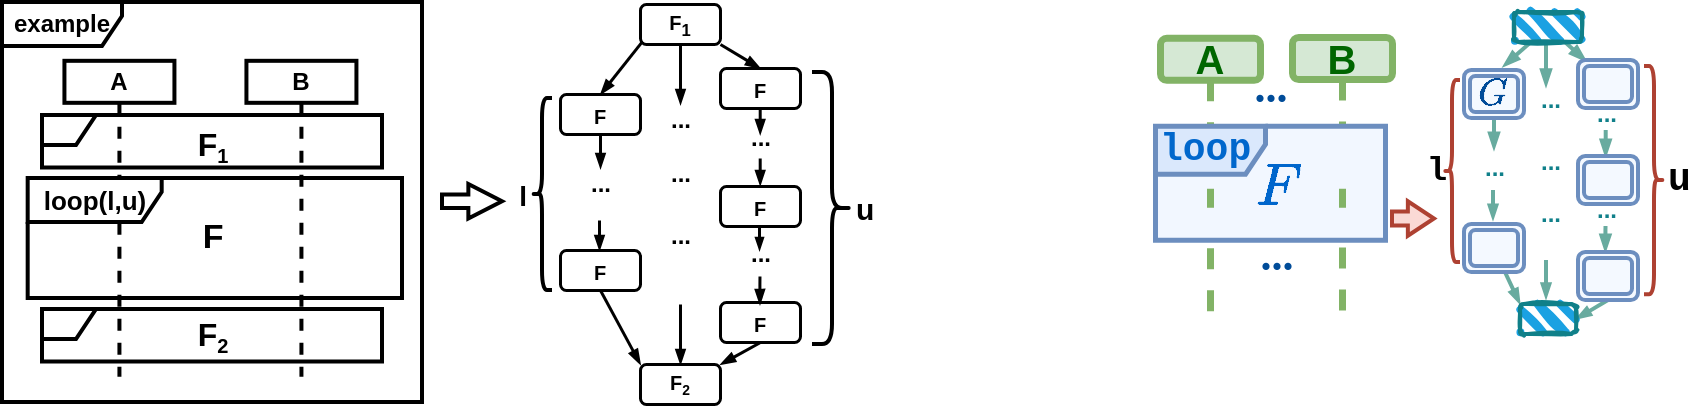<mxfile version="28.0.7">
  <diagram name="第 1 页" id="LlDZJBcikCnKS_ieD5xa">
    <mxGraphModel dx="681" dy="463" grid="0" gridSize="10" guides="1" tooltips="1" connect="1" arrows="1" fold="1" page="1" pageScale="1" pageWidth="1169" pageHeight="1654" math="1" shadow="0">
      <root>
        <mxCell id="0" />
        <mxCell id="1" parent="0" />
        <mxCell id="34X_elYX6h45MBW99sLK-50" style="rounded=0;orthogonalLoop=1;jettySize=auto;html=1;exitX=0.029;exitY=0.917;exitDx=0;exitDy=0;fontStyle=1;strokeWidth=1.5;endSize=4;entryX=0.5;entryY=0;entryDx=0;entryDy=0;endArrow=blockThin;endFill=1;exitPerimeter=0;" parent="1" source="34X_elYX6h45MBW99sLK-278" target="34X_elYX6h45MBW99sLK-55" edge="1">
          <mxGeometry relative="1" as="geometry">
            <mxPoint x="366.075" y="76.094" as="sourcePoint" />
          </mxGeometry>
        </mxCell>
        <mxCell id="34X_elYX6h45MBW99sLK-51" style="rounded=0;orthogonalLoop=1;jettySize=auto;html=1;exitX=0.5;exitY=1;exitDx=0;exitDy=0;fontStyle=1;strokeWidth=1.5;endSize=4;endArrow=blockThin;endFill=1;" parent="1" source="34X_elYX6h45MBW99sLK-278" edge="1">
          <mxGeometry relative="1" as="geometry">
            <mxPoint x="371.406" y="90.294" as="sourcePoint" />
            <mxPoint x="379" y="111" as="targetPoint" />
          </mxGeometry>
        </mxCell>
        <mxCell id="34X_elYX6h45MBW99sLK-116" style="rounded=0;orthogonalLoop=1;jettySize=auto;html=1;entryX=0.5;entryY=0;entryDx=0;entryDy=0;fontStyle=1;strokeWidth=1.5;endSize=4;endArrow=blockThin;endFill=1;exitX=1;exitY=1;exitDx=0;exitDy=0;" parent="1" source="34X_elYX6h45MBW99sLK-278" target="34X_elYX6h45MBW99sLK-187" edge="1">
          <mxGeometry relative="1" as="geometry">
            <mxPoint x="400.199" y="78.391" as="sourcePoint" />
            <mxPoint x="444" y="101" as="targetPoint" />
          </mxGeometry>
        </mxCell>
        <mxCell id="34X_elYX6h45MBW99sLK-55" value="&lt;span style=&quot;font-size: 10px;&quot;&gt;F&lt;/span&gt;&lt;span style=&quot;font-size: 8.333px;&quot;&gt;&lt;/span&gt;" style="rounded=1;whiteSpace=wrap;html=1;verticalAlign=bottom;fontStyle=1;strokeWidth=1.5;" parent="1" vertex="1">
          <mxGeometry x="319" y="106" width="40" height="20" as="geometry" />
        </mxCell>
        <mxCell id="34X_elYX6h45MBW99sLK-88" style="edgeStyle=orthogonalEdgeStyle;rounded=0;orthogonalLoop=1;jettySize=auto;html=1;exitX=0.5;exitY=1;exitDx=0;exitDy=0;fontStyle=1;strokeWidth=1.5;endSize=4;endArrow=blockThin;endFill=1;" parent="1" edge="1">
          <mxGeometry relative="1" as="geometry">
            <mxPoint x="338.5" y="184" as="targetPoint" />
            <mxPoint x="338.5" y="169" as="sourcePoint" />
          </mxGeometry>
        </mxCell>
        <mxCell id="34X_elYX6h45MBW99sLK-90" value="" style="rounded=0;orthogonalLoop=1;jettySize=auto;html=1;exitX=0.5;exitY=1;exitDx=0;exitDy=0;fontStyle=1;strokeWidth=1.5;endSize=4;endArrow=blockThin;endFill=1;" parent="1" edge="1">
          <mxGeometry relative="1" as="geometry">
            <mxPoint x="339" y="143" as="targetPoint" />
            <mxPoint x="339" y="126" as="sourcePoint" />
          </mxGeometry>
        </mxCell>
        <mxCell id="34X_elYX6h45MBW99sLK-121" style="rounded=0;orthogonalLoop=1;jettySize=auto;html=1;entryX=0;entryY=0;entryDx=0;entryDy=0;exitX=0.5;exitY=1;exitDx=0;exitDy=0;fontStyle=1;strokeWidth=1.5;endSize=4;endArrow=blockThin;endFill=1;" parent="1" source="34X_elYX6h45MBW99sLK-182" target="34X_elYX6h45MBW99sLK-279" edge="1">
          <mxGeometry relative="1" as="geometry">
            <mxPoint x="328.043" y="220.5" as="sourcePoint" />
            <mxPoint x="364.517" y="255.234" as="targetPoint" />
          </mxGeometry>
        </mxCell>
        <mxCell id="34X_elYX6h45MBW99sLK-118" value="..." style="text;html=1;align=center;verticalAlign=middle;resizable=0;points=[];autosize=1;strokeColor=none;fillColor=none;fontStyle=1;strokeWidth=1.5;" parent="1" vertex="1">
          <mxGeometry x="365" y="106" width="28" height="26" as="geometry" />
        </mxCell>
        <mxCell id="34X_elYX6h45MBW99sLK-119" value="..." style="text;html=1;align=center;verticalAlign=middle;resizable=0;points=[];autosize=1;strokeColor=none;fillColor=none;fontStyle=1;strokeWidth=1.5;" parent="1" vertex="1">
          <mxGeometry x="365" y="133" width="28" height="26" as="geometry" />
        </mxCell>
        <mxCell id="34X_elYX6h45MBW99sLK-122" style="rounded=0;orthogonalLoop=1;jettySize=auto;html=1;entryX=1;entryY=0;entryDx=0;entryDy=0;exitX=0.5;exitY=1;exitDx=0;exitDy=0;fontStyle=1;strokeWidth=1.5;endSize=4;endArrow=blockThin;endFill=1;" parent="1" source="34X_elYX6h45MBW99sLK-196" target="34X_elYX6h45MBW99sLK-279" edge="1">
          <mxGeometry relative="1" as="geometry">
            <mxPoint x="435" y="244.174" as="sourcePoint" />
            <mxPoint x="402.196" y="254.619" as="targetPoint" />
          </mxGeometry>
        </mxCell>
        <mxCell id="34X_elYX6h45MBW99sLK-123" value="..." style="text;html=1;align=center;verticalAlign=middle;resizable=0;points=[];autosize=1;strokeColor=none;fillColor=none;fontStyle=1;strokeWidth=1.5;" parent="1" vertex="1">
          <mxGeometry x="325" y="138" width="28" height="26" as="geometry" />
        </mxCell>
        <mxCell id="34X_elYX6h45MBW99sLK-128" style="rounded=0;orthogonalLoop=1;jettySize=auto;html=1;entryX=0.5;entryY=0;entryDx=0;entryDy=0;fontStyle=1;strokeWidth=1.5;endSize=4;endArrow=blockThin;endFill=1;" parent="1" target="34X_elYX6h45MBW99sLK-279" edge="1">
          <mxGeometry relative="1" as="geometry">
            <mxPoint x="379" y="211" as="sourcePoint" />
            <mxPoint x="391.249" y="245.23" as="targetPoint" />
          </mxGeometry>
        </mxCell>
        <mxCell id="34X_elYX6h45MBW99sLK-182" value="&lt;span style=&quot;font-size: 10px;&quot;&gt;F&lt;/span&gt;&lt;span style=&quot;font-size: 8.333px;&quot;&gt;&lt;/span&gt;" style="rounded=1;whiteSpace=wrap;html=1;verticalAlign=bottom;fontStyle=1;strokeWidth=1.5;" parent="1" vertex="1">
          <mxGeometry x="319" y="184" width="40" height="20" as="geometry" />
        </mxCell>
        <mxCell id="34X_elYX6h45MBW99sLK-187" value="&lt;span style=&quot;font-size: 10px;&quot;&gt;F&lt;/span&gt;&lt;span style=&quot;font-size: 8.333px;&quot;&gt;&lt;/span&gt;" style="rounded=1;whiteSpace=wrap;html=1;verticalAlign=bottom;fontStyle=1;strokeWidth=1.5;" parent="1" vertex="1">
          <mxGeometry x="399" y="93" width="40" height="20" as="geometry" />
        </mxCell>
        <mxCell id="34X_elYX6h45MBW99sLK-190" style="rounded=0;orthogonalLoop=1;jettySize=auto;html=1;exitX=0.5;exitY=1;exitDx=0;exitDy=0;entryX=0.5;entryY=0;entryDx=0;entryDy=0;fontStyle=1;strokeWidth=1.5;endSize=4;endArrow=blockThin;endFill=1;" parent="1" edge="1">
          <mxGeometry relative="1" as="geometry">
            <mxPoint x="418.85" y="113" as="sourcePoint" />
            <mxPoint x="418.85" y="126" as="targetPoint" />
          </mxGeometry>
        </mxCell>
        <mxCell id="34X_elYX6h45MBW99sLK-192" style="edgeStyle=orthogonalEdgeStyle;rounded=0;orthogonalLoop=1;jettySize=auto;html=1;exitX=0.5;exitY=1;exitDx=0;exitDy=0;fontStyle=1;strokeWidth=1.5;endSize=3;endArrow=blockThin;endFill=1;" parent="1" edge="1">
          <mxGeometry relative="1" as="geometry">
            <mxPoint x="418.5" y="184" as="targetPoint" />
            <mxPoint x="418.5" y="172" as="sourcePoint" />
          </mxGeometry>
        </mxCell>
        <mxCell id="34X_elYX6h45MBW99sLK-195" value="&lt;span style=&quot;font-size: 10px;&quot;&gt;F&lt;/span&gt;&lt;span style=&quot;font-size: 8.333px;&quot;&gt;&lt;/span&gt;" style="rounded=1;whiteSpace=wrap;html=1;verticalAlign=bottom;fontStyle=1;strokeWidth=1.5;" parent="1" vertex="1">
          <mxGeometry x="399" y="152" width="40" height="20" as="geometry" />
        </mxCell>
        <mxCell id="34X_elYX6h45MBW99sLK-196" value="&lt;span style=&quot;font-size: 10px;&quot;&gt;F&lt;/span&gt;&lt;span style=&quot;font-size: 8.333px;&quot;&gt;&lt;/span&gt;" style="rounded=1;whiteSpace=wrap;html=1;verticalAlign=bottom;fontStyle=1;strokeWidth=1.5;" parent="1" vertex="1">
          <mxGeometry x="399" y="210" width="40" height="20" as="geometry" />
        </mxCell>
        <mxCell id="34X_elYX6h45MBW99sLK-197" style="edgeStyle=orthogonalEdgeStyle;rounded=0;orthogonalLoop=1;jettySize=auto;html=1;exitX=0.5;exitY=1;exitDx=0;exitDy=0;fontStyle=1;strokeWidth=1.5;endSize=4;endArrow=blockThin;endFill=1;" parent="1" edge="1">
          <mxGeometry relative="1" as="geometry">
            <mxPoint x="418.85" y="151.5" as="targetPoint" />
            <mxPoint x="418.85" y="138" as="sourcePoint" />
          </mxGeometry>
        </mxCell>
        <mxCell id="34X_elYX6h45MBW99sLK-198" value="..." style="text;html=1;align=center;verticalAlign=middle;resizable=0;points=[];autosize=1;strokeColor=none;fillColor=none;fontStyle=1;strokeWidth=1.5;" parent="1" vertex="1">
          <mxGeometry x="405" y="114.75" width="28" height="26" as="geometry" />
        </mxCell>
        <mxCell id="34X_elYX6h45MBW99sLK-201" style="edgeStyle=orthogonalEdgeStyle;rounded=0;orthogonalLoop=1;jettySize=auto;html=1;exitX=0.5;exitY=1;exitDx=0;exitDy=0;fontStyle=1;strokeWidth=1.5;endSize=4;endArrow=blockThin;endFill=1;" parent="1" edge="1">
          <mxGeometry relative="1" as="geometry">
            <mxPoint x="418.74" y="211" as="targetPoint" />
            <mxPoint x="418.74" y="197" as="sourcePoint" />
            <Array as="points">
              <mxPoint x="419" y="201" />
              <mxPoint x="419" y="201" />
            </Array>
          </mxGeometry>
        </mxCell>
        <mxCell id="34X_elYX6h45MBW99sLK-202" value="..." style="text;html=1;align=center;verticalAlign=middle;resizable=0;points=[];autosize=1;strokeColor=none;fillColor=none;fontStyle=1;strokeWidth=1.5;" parent="1" vertex="1">
          <mxGeometry x="405" y="173" width="28" height="26" as="geometry" />
        </mxCell>
        <mxCell id="34X_elYX6h45MBW99sLK-265" value="" style="html=1;shadow=0;dashed=0;align=center;verticalAlign=middle;shape=mxgraph.arrows2.arrow;dy=0.61;dx=16.82;notch=0;strokeWidth=2;" parent="1" vertex="1">
          <mxGeometry x="260" y="151" width="30" height="17.25" as="geometry" />
        </mxCell>
        <mxCell id="34X_elYX6h45MBW99sLK-266" value="" style="group" parent="1" vertex="1" connectable="0">
          <mxGeometry x="40" y="60" width="210" height="200" as="geometry" />
        </mxCell>
        <mxCell id="34X_elYX6h45MBW99sLK-267" value="A" style="shape=umlLifeline;perimeter=lifelinePerimeter;whiteSpace=wrap;html=1;container=0;dropTarget=0;collapsible=0;recursiveResize=0;outlineConnect=0;portConstraint=eastwest;newEdgeStyle={&quot;curved&quot;:0,&quot;rounded&quot;:0};size=21;fontStyle=1;strokeWidth=2;" parent="34X_elYX6h45MBW99sLK-266" vertex="1">
          <mxGeometry x="31.214" y="29.408" width="55" height="158" as="geometry" />
        </mxCell>
        <mxCell id="34X_elYX6h45MBW99sLK-268" value="&lt;font style=&quot;font-size: 13px;&quot;&gt;loop(l,u)&lt;/font&gt;" style="shape=umlFrame;whiteSpace=wrap;html=1;pointerEvents=0;width=67;height=22;container=0;fontStyle=1;strokeWidth=2;" parent="34X_elYX6h45MBW99sLK-266" vertex="1">
          <mxGeometry x="12.84" y="88" width="187.16" height="60" as="geometry" />
        </mxCell>
        <mxCell id="34X_elYX6h45MBW99sLK-269" value="example" style="shape=umlFrame;whiteSpace=wrap;html=1;pointerEvents=0;width=60;height=22;container=0;fontStyle=1;strokeWidth=2;" parent="34X_elYX6h45MBW99sLK-266" vertex="1">
          <mxGeometry width="210" height="200" as="geometry" />
        </mxCell>
        <mxCell id="34X_elYX6h45MBW99sLK-271" value="&lt;font style=&quot;font-size: 17px;&quot;&gt;F&lt;/font&gt;" style="text;html=1;align=center;verticalAlign=middle;resizable=0;points=[];autosize=1;strokeColor=none;fillColor=none;container=0;fontStyle=1;strokeWidth=2;" parent="34X_elYX6h45MBW99sLK-266" vertex="1">
          <mxGeometry x="90.002" y="102.999" width="30" height="30" as="geometry" />
        </mxCell>
        <mxCell id="34X_elYX6h45MBW99sLK-273" value="B" style="shape=umlLifeline;perimeter=lifelinePerimeter;whiteSpace=wrap;html=1;container=0;dropTarget=0;collapsible=0;recursiveResize=0;outlineConnect=0;portConstraint=eastwest;newEdgeStyle={&quot;curved&quot;:0,&quot;rounded&quot;:0};size=21;fontStyle=1;strokeWidth=2;" parent="34X_elYX6h45MBW99sLK-266" vertex="1">
          <mxGeometry x="122.214" y="29.408" width="55" height="158" as="geometry" />
        </mxCell>
        <mxCell id="34X_elYX6h45MBW99sLK-274" value="" style="shape=umlFrame;whiteSpace=wrap;html=1;pointerEvents=0;width=27;height=15;fontStyle=1;strokeWidth=2;container=0;" parent="34X_elYX6h45MBW99sLK-266" vertex="1">
          <mxGeometry x="20" y="56.5" width="170" height="26.25" as="geometry" />
        </mxCell>
        <mxCell id="34X_elYX6h45MBW99sLK-275" value="&lt;span style=&quot;font-size: 16px;&quot;&gt;F&lt;/span&gt;&lt;sub&gt;1&lt;/sub&gt;" style="text;html=1;align=center;verticalAlign=middle;resizable=0;points=[];autosize=1;strokeColor=none;fillColor=none;fontStyle=1;strokeWidth=2;container=0;" parent="34X_elYX6h45MBW99sLK-266" vertex="1">
          <mxGeometry x="85.003" y="56.5" width="40" height="30" as="geometry" />
        </mxCell>
        <mxCell id="34X_elYX6h45MBW99sLK-276" value="" style="shape=umlFrame;whiteSpace=wrap;html=1;pointerEvents=0;width=27;height=15;fontStyle=1;strokeWidth=2;container=0;" parent="34X_elYX6h45MBW99sLK-266" vertex="1">
          <mxGeometry x="20" y="153.5" width="170" height="26.25" as="geometry" />
        </mxCell>
        <mxCell id="34X_elYX6h45MBW99sLK-277" value="&lt;span style=&quot;font-size: 16px;&quot;&gt;F&lt;/span&gt;&lt;sub&gt;2&lt;/sub&gt;" style="text;html=1;align=center;verticalAlign=middle;resizable=0;points=[];autosize=1;strokeColor=none;fillColor=none;fontStyle=1;strokeWidth=2;container=0;" parent="34X_elYX6h45MBW99sLK-266" vertex="1">
          <mxGeometry x="85.0" y="151.5" width="40" height="30" as="geometry" />
        </mxCell>
        <mxCell id="34X_elYX6h45MBW99sLK-278" value="&lt;span style=&quot;font-size: 10px;&quot;&gt;F&lt;sub&gt;1&lt;/sub&gt;&lt;/span&gt;&lt;span style=&quot;font-size: 8.333px;&quot;&gt;&lt;/span&gt;" style="rounded=1;whiteSpace=wrap;html=1;verticalAlign=bottom;fontStyle=1;strokeWidth=1.5;" parent="1" vertex="1">
          <mxGeometry x="359" y="61" width="40" height="20" as="geometry" />
        </mxCell>
        <mxCell id="34X_elYX6h45MBW99sLK-279" value="&lt;span style=&quot;font-size: 10px;&quot;&gt;F&lt;/span&gt;&lt;span style=&quot;font-size: 8.333px;&quot;&gt;&lt;sub&gt;2&lt;/sub&gt;&lt;/span&gt;" style="rounded=1;whiteSpace=wrap;html=1;verticalAlign=bottom;fontStyle=1;strokeWidth=1.5;" parent="1" vertex="1">
          <mxGeometry x="359" y="241" width="40" height="20" as="geometry" />
        </mxCell>
        <mxCell id="34X_elYX6h45MBW99sLK-283" value="..." style="text;html=1;align=center;verticalAlign=middle;resizable=0;points=[];autosize=1;strokeColor=none;fillColor=none;fontStyle=1;strokeWidth=1.5;" parent="1" vertex="1">
          <mxGeometry x="365" y="164" width="28" height="26" as="geometry" />
        </mxCell>
        <mxCell id="34X_elYX6h45MBW99sLK-284" value="" style="shape=curlyBracket;whiteSpace=wrap;html=1;rounded=1;labelPosition=left;verticalLabelPosition=middle;align=right;verticalAlign=middle;strokeWidth=2;" parent="1" vertex="1">
          <mxGeometry x="305" y="108" width="10" height="96" as="geometry" />
        </mxCell>
        <mxCell id="34X_elYX6h45MBW99sLK-285" value="&lt;b&gt;&lt;font face=&quot;Helvetica&quot; style=&quot;font-size: 14px;&quot;&gt;l&lt;/font&gt;&lt;/b&gt;" style="text;html=1;align=center;verticalAlign=middle;resizable=0;points=[];autosize=1;strokeColor=none;fillColor=none;" parent="1" vertex="1">
          <mxGeometry x="285" y="142" width="30" height="30" as="geometry" />
        </mxCell>
        <mxCell id="34X_elYX6h45MBW99sLK-286" value="&lt;font size=&quot;1&quot; style=&quot;&quot;&gt;&lt;b style=&quot;font-size: 15px;&quot;&gt;u&lt;/b&gt;&lt;/font&gt;" style="shape=curlyBracket;whiteSpace=wrap;html=1;rounded=1;flipH=1;labelPosition=right;verticalLabelPosition=middle;align=left;verticalAlign=middle;strokeWidth=2;" parent="1" vertex="1">
          <mxGeometry x="445" y="95" width="20" height="136" as="geometry" />
        </mxCell>
        <mxCell id="8MqV6CuxTsQ62eVBp-k_-196" value="" style="rounded=0;orthogonalLoop=1;jettySize=auto;html=1;exitX=0.5;exitY=1;exitDx=0;exitDy=0;fontStyle=1;strokeWidth=2;endSize=4;endArrow=blockThin;endFill=1;strokeColor=light-dark(#68ab9f, #ededed);" parent="1" edge="1">
          <mxGeometry relative="1" as="geometry">
            <mxPoint x="786" y="134" as="targetPoint" />
            <mxPoint x="786" y="117" as="sourcePoint" />
          </mxGeometry>
        </mxCell>
        <mxCell id="8MqV6CuxTsQ62eVBp-k_-197" style="rounded=0;orthogonalLoop=1;jettySize=auto;html=1;fontStyle=1;strokeWidth=2;endSize=4;endArrow=blockThin;endFill=1;exitX=0.75;exitY=1;exitDx=0;exitDy=0;strokeColor=light-dark(#68ab9f, #ededed);entryX=0.137;entryY=0.028;entryDx=0;entryDy=0;entryPerimeter=0;" parent="1" source="8MqV6CuxTsQ62eVBp-k_-198" target="8MqV6CuxTsQ62eVBp-k_-218" edge="1">
          <mxGeometry relative="1" as="geometry">
            <mxPoint x="844" y="69" as="sourcePoint" />
            <mxPoint x="850" y="81" as="targetPoint" />
          </mxGeometry>
        </mxCell>
        <mxCell id="8MqV6CuxTsQ62eVBp-k_-199" style="rounded=0;orthogonalLoop=1;jettySize=auto;html=1;exitX=0.25;exitY=1;exitDx=0;exitDy=0;fontStyle=1;strokeWidth=2;endSize=4;entryX=0.649;entryY=-0.068;entryDx=0;entryDy=0;endArrow=blockThin;endFill=1;strokeColor=light-dark(#68ab9f, #ededed);entryPerimeter=0;" parent="1" target="8MqV6CuxTsQ62eVBp-k_-216" edge="1" source="8MqV6CuxTsQ62eVBp-k_-198">
          <mxGeometry relative="1" as="geometry">
            <mxPoint x="812.16" y="76" as="sourcePoint" />
            <mxPoint x="791.5" y="90" as="targetPoint" />
          </mxGeometry>
        </mxCell>
        <mxCell id="8MqV6CuxTsQ62eVBp-k_-201" style="edgeStyle=orthogonalEdgeStyle;rounded=0;orthogonalLoop=1;jettySize=auto;html=1;exitX=0.5;exitY=1;exitDx=0;exitDy=0;fontStyle=1;strokeWidth=2;endSize=3;endArrow=blockThin;endFill=1;strokeColor=light-dark(#68ab9f, #ededed);" parent="1" edge="1">
          <mxGeometry relative="1" as="geometry">
            <mxPoint x="785.5" y="169" as="targetPoint" />
            <mxPoint x="785.5" y="154" as="sourcePoint" />
          </mxGeometry>
        </mxCell>
        <mxCell id="8MqV6CuxTsQ62eVBp-k_-202" style="rounded=0;orthogonalLoop=1;jettySize=auto;html=1;entryX=0;entryY=0;entryDx=0;entryDy=0;exitX=0.5;exitY=1;exitDx=0;exitDy=0;fontStyle=1;strokeWidth=2;endSize=3;endArrow=blockThin;endFill=1;strokeColor=light-dark(#68ab9f, #ededed);" parent="1" target="8MqV6CuxTsQ62eVBp-k_-230" edge="1">
          <mxGeometry relative="1" as="geometry">
            <mxPoint x="791" y="194" as="sourcePoint" />
            <mxPoint x="811" y="229.0" as="targetPoint" />
          </mxGeometry>
        </mxCell>
        <mxCell id="8MqV6CuxTsQ62eVBp-k_-203" value="..." style="text;html=1;align=center;verticalAlign=middle;resizable=0;points=[];autosize=1;strokeColor=none;fillColor=none;fontStyle=1;strokeWidth=1.5;fontColor=light-dark(#10808a, #ededed);" parent="1" vertex="1">
          <mxGeometry x="800" y="96.4" width="28" height="26" as="geometry" />
        </mxCell>
        <mxCell id="8MqV6CuxTsQ62eVBp-k_-204" value="..." style="text;html=1;align=center;verticalAlign=middle;resizable=0;points=[];autosize=1;strokeColor=none;fillColor=none;fontStyle=1;strokeWidth=1.5;fontColor=light-dark(#10808a, #ededed);" parent="1" vertex="1">
          <mxGeometry x="800" y="126.65" width="28" height="26" as="geometry" />
        </mxCell>
        <mxCell id="8MqV6CuxTsQ62eVBp-k_-205" style="rounded=0;orthogonalLoop=1;jettySize=auto;html=1;exitX=0.5;exitY=1;exitDx=0;exitDy=0;fontStyle=1;strokeWidth=2;endSize=3;endArrow=blockThin;endFill=1;strokeColor=light-dark(#68ab9f, #ededed);entryX=1;entryY=0.5;entryDx=0;entryDy=0;" parent="1" source="8MqV6CuxTsQ62eVBp-k_-220" target="8MqV6CuxTsQ62eVBp-k_-230" edge="1">
          <mxGeometry relative="1" as="geometry">
            <mxPoint x="857" y="220" as="sourcePoint" />
            <mxPoint x="840" y="226.75" as="targetPoint" />
          </mxGeometry>
        </mxCell>
        <mxCell id="8MqV6CuxTsQ62eVBp-k_-206" value="..." style="text;html=1;align=center;verticalAlign=middle;resizable=0;points=[];autosize=1;strokeColor=none;fillColor=none;fontStyle=1;strokeWidth=1.5;fontColor=light-dark(#10808a, #ededed);" parent="1" vertex="1">
          <mxGeometry x="772" y="130" width="28" height="26" as="geometry" />
        </mxCell>
        <mxCell id="8MqV6CuxTsQ62eVBp-k_-207" style="rounded=0;orthogonalLoop=1;jettySize=auto;html=1;entryX=0.5;entryY=0;entryDx=0;entryDy=0;fontStyle=1;strokeWidth=2;endSize=3;endArrow=blockThin;endFill=1;strokeColor=light-dark(#68ab9f, #ededed);" parent="1" edge="1">
          <mxGeometry relative="1" as="geometry">
            <mxPoint x="812" y="189" as="sourcePoint" />
            <mxPoint x="812" y="208.4" as="targetPoint" />
          </mxGeometry>
        </mxCell>
        <mxCell id="8MqV6CuxTsQ62eVBp-k_-208" style="edgeStyle=orthogonalEdgeStyle;rounded=0;orthogonalLoop=1;jettySize=auto;html=1;exitX=0.5;exitY=1;exitDx=0;exitDy=0;fontStyle=1;strokeWidth=2;endSize=4;endArrow=blockThin;endFill=1;strokeColor=light-dark(#68ab9f, #ededed);" parent="1" edge="1">
          <mxGeometry relative="1" as="geometry">
            <mxPoint x="841.85" y="137.5" as="targetPoint" />
            <mxPoint x="841.85" y="124" as="sourcePoint" />
          </mxGeometry>
        </mxCell>
        <mxCell id="8MqV6CuxTsQ62eVBp-k_-209" value="..." style="text;html=1;align=center;verticalAlign=middle;resizable=0;points=[];autosize=1;strokeColor=none;fillColor=none;fontStyle=1;strokeWidth=1.5;fontColor=light-dark(#10808a, #ededed);" parent="1" vertex="1">
          <mxGeometry x="828" y="103" width="28" height="26" as="geometry" />
        </mxCell>
        <mxCell id="8MqV6CuxTsQ62eVBp-k_-210" value="..." style="text;html=1;align=center;verticalAlign=middle;resizable=0;points=[];autosize=1;strokeColor=none;fillColor=none;fontStyle=1;strokeWidth=1.5;fontColor=light-dark(#10808a, #ededed);" parent="1" vertex="1">
          <mxGeometry x="828" y="151.25" width="28" height="26" as="geometry" />
        </mxCell>
        <mxCell id="8MqV6CuxTsQ62eVBp-k_-211" value="..." style="text;html=1;align=center;verticalAlign=middle;resizable=0;points=[];autosize=1;strokeColor=none;fillColor=none;fontStyle=1;strokeWidth=1.5;fontColor=light-dark(#10808a, #ededed);" parent="1" vertex="1">
          <mxGeometry x="800" y="152.65" width="28" height="26" as="geometry" />
        </mxCell>
        <mxCell id="8MqV6CuxTsQ62eVBp-k_-212" value="" style="shape=curlyBracket;whiteSpace=wrap;html=1;rounded=1;labelPosition=left;verticalLabelPosition=middle;align=right;verticalAlign=middle;strokeWidth=2;fillColor=#fad9d5;strokeColor=#ae4132;" parent="1" vertex="1">
          <mxGeometry x="761" y="99" width="8" height="91" as="geometry" />
        </mxCell>
        <mxCell id="8MqV6CuxTsQ62eVBp-k_-213" value="&lt;font face=&quot;Courier New&quot; style=&quot;font-size: 19px;&quot;&gt;&lt;b style=&quot;&quot;&gt;u&lt;/b&gt;&lt;/font&gt;" style="shape=curlyBracket;whiteSpace=wrap;html=1;rounded=1;flipH=1;labelPosition=right;verticalLabelPosition=middle;align=left;verticalAlign=middle;strokeWidth=2;fillColor=#fad9d5;strokeColor=#ae4132;" parent="1" vertex="1">
          <mxGeometry x="861" y="92" width="10" height="114.11" as="geometry" />
        </mxCell>
        <mxCell id="8MqV6CuxTsQ62eVBp-k_-214" value="" style="edgeStyle=orthogonalEdgeStyle;rounded=0;orthogonalLoop=1;jettySize=auto;html=1;exitX=0.5;exitY=1;exitDx=0;exitDy=0;fontStyle=1;strokeWidth=2;endSize=4;endArrow=blockThin;endFill=1;strokeColor=light-dark(#68ab9f, #ededed);" parent="1" edge="1">
          <mxGeometry relative="1" as="geometry">
            <mxPoint x="841.74" y="185" as="targetPoint" />
            <mxPoint x="841.74" y="172" as="sourcePoint" />
            <Array as="points">
              <mxPoint x="842" y="185" />
            </Array>
          </mxGeometry>
        </mxCell>
        <mxCell id="8MqV6CuxTsQ62eVBp-k_-215" value="&lt;b&gt;&lt;font face=&quot;Courier New&quot; style=&quot;font-size: 17px;&quot;&gt;l&lt;/font&gt;&lt;/b&gt;" style="text;html=1;align=center;verticalAlign=middle;resizable=0;points=[];autosize=1;strokeColor=none;fillColor=none;" parent="1" vertex="1">
          <mxGeometry x="743" y="129" width="28" height="32" as="geometry" />
        </mxCell>
        <mxCell id="8MqV6CuxTsQ62eVBp-k_-216" value="&lt;b&gt;&lt;font style=&quot;color: rgb(0, 76, 153); font-size: 16px;&quot;&gt;\(G\)&lt;/font&gt;&lt;/b&gt;" style="shape=ext;double=1;rounded=1;whiteSpace=wrap;html=1;fillColor=#F4F9FF;strokeColor=#6c8ebf;strokeWidth=2;" parent="1" vertex="1">
          <mxGeometry x="771" y="94" width="30" height="24" as="geometry" />
        </mxCell>
        <mxCell id="8MqV6CuxTsQ62eVBp-k_-217" value="" style="shape=ext;double=1;rounded=1;whiteSpace=wrap;html=1;fillColor=#F4F9FF;strokeColor=#6c8ebf;strokeWidth=2;" parent="1" vertex="1">
          <mxGeometry x="771" y="171" width="30" height="24" as="geometry" />
        </mxCell>
        <mxCell id="8MqV6CuxTsQ62eVBp-k_-218" value="" style="shape=ext;double=1;rounded=1;whiteSpace=wrap;html=1;fillColor=#F4F9FF;strokeColor=#6c8ebf;strokeWidth=2;" parent="1" vertex="1">
          <mxGeometry x="828" y="89" width="30" height="24" as="geometry" />
        </mxCell>
        <mxCell id="8MqV6CuxTsQ62eVBp-k_-219" value="" style="shape=ext;double=1;rounded=1;whiteSpace=wrap;html=1;fillColor=#F4F9FF;strokeColor=#6c8ebf;strokeWidth=2;" parent="1" vertex="1">
          <mxGeometry x="828" y="137" width="30" height="24" as="geometry" />
        </mxCell>
        <mxCell id="8MqV6CuxTsQ62eVBp-k_-220" value="" style="shape=ext;double=1;rounded=1;whiteSpace=wrap;html=1;fillColor=#F4F9FF;strokeColor=#6c8ebf;strokeWidth=2;" parent="1" vertex="1">
          <mxGeometry x="828" y="185" width="30" height="24" as="geometry" />
        </mxCell>
        <mxCell id="8MqV6CuxTsQ62eVBp-k_-229" value="" style="html=1;shadow=0;dashed=0;align=center;verticalAlign=middle;shape=mxgraph.arrows2.arrow;dy=0.59;dx=13.07;notch=0;strokeWidth=2;fillColor=#fad9d5;strokeColor=#ae4132;" parent="1" vertex="1">
          <mxGeometry x="735" y="159.63" width="21" height="17.25" as="geometry" />
        </mxCell>
        <mxCell id="8MqV6CuxTsQ62eVBp-k_-230" value="" style="rounded=1;whiteSpace=wrap;html=1;strokeWidth=2;fillWeight=4;hachureGap=8;hachureAngle=45;fillColor=#1ba1e2;sketch=1;strokeColor=light-dark(#108089, #ededed);" parent="1" vertex="1">
          <mxGeometry x="799" y="211" width="28" height="15" as="geometry" />
        </mxCell>
        <mxCell id="GDmx1VnzyM_21PHYw0Dx-16" value="&lt;b&gt;&lt;font style=&quot;font-size: 22px; color: rgb(0, 76, 153);&quot; face=&quot;Comic Sans MS&quot;&gt;...&lt;/font&gt;&lt;/b&gt;" style="text;html=1;align=center;verticalAlign=middle;resizable=0;points=[];autosize=1;strokeColor=none;fillColor=none;fontColor=light-dark(#12739e, #ededed);" vertex="1" parent="1">
          <mxGeometry x="650.5" y="83.93" width="47" height="38" as="geometry" />
        </mxCell>
        <mxCell id="GDmx1VnzyM_21PHYw0Dx-17" value="&lt;font face=&quot;Helvetica&quot; style=&quot;color: rgb(0, 102, 0); font-size: 20px;&quot;&gt;&lt;b style=&quot;&quot;&gt;A&lt;/b&gt;&lt;/font&gt;" style="shape=umlLifeline;perimeter=lifelinePerimeter;whiteSpace=wrap;html=1;container=1;dropTarget=0;collapsible=0;recursiveResize=0;outlineConnect=0;portConstraint=eastwest;newEdgeStyle={&quot;curved&quot;:0,&quot;rounded&quot;:0};size=21;fillColor=#d5e8d4;strokeColor=#82b366;strokeWidth=3.5;rounded=1;shadow=0;" vertex="1" parent="1">
          <mxGeometry x="619" y="77.92" width="50" height="140.08" as="geometry" />
        </mxCell>
        <mxCell id="GDmx1VnzyM_21PHYw0Dx-18" value="&lt;font face=&quot;Helvetica&quot; style=&quot;color: rgb(0, 102, 0); font-size: 20px;&quot;&gt;&lt;b style=&quot;&quot;&gt;B&lt;/b&gt;&lt;/font&gt;" style="shape=umlLifeline;perimeter=lifelinePerimeter;whiteSpace=wrap;html=1;container=1;dropTarget=0;collapsible=0;recursiveResize=0;outlineConnect=0;portConstraint=eastwest;newEdgeStyle={&quot;curved&quot;:0,&quot;rounded&quot;:0};size=21;fillColor=#d5e8d4;strokeColor=#82b366;strokeWidth=3.5;rounded=1;shadow=0;" vertex="1" parent="1">
          <mxGeometry x="685" y="77.5" width="50" height="137.5" as="geometry" />
        </mxCell>
        <mxCell id="GDmx1VnzyM_21PHYw0Dx-10" value="&lt;b style=&quot;color: rgb(0, 103, 204); font-family: &amp;quot;Courier New&amp;quot;;&quot;&gt;&lt;font style=&quot;font-size: 19px;&quot;&gt;loop&lt;/font&gt;&lt;/b&gt;" style="shape=umlFrame;whiteSpace=wrap;html=1;pointerEvents=0;width=55;height=24;fillColor=#dae8fc;strokeColor=#6c8ebf;fillStyle=auto;shadow=0;strokeWidth=2.5;swimlaneFillColor=light-dark(#F2F7FF,#002813);align=left;" vertex="1" parent="1">
          <mxGeometry x="616.5" y="121.93" width="115" height="57" as="geometry" />
        </mxCell>
        <mxCell id="GDmx1VnzyM_21PHYw0Dx-12" value="&lt;b&gt;&lt;font style=&quot;font-size: 22px; color: rgb(0, 76, 153);&quot; face=&quot;Comic Sans MS&quot;&gt;...&lt;/font&gt;&lt;/b&gt;" style="text;html=1;align=center;verticalAlign=middle;resizable=0;points=[];autosize=1;strokeColor=none;fillColor=none;fontColor=light-dark(#12739e, #ededed);" vertex="1" parent="1">
          <mxGeometry x="653.5" y="168.25" width="47" height="38" as="geometry" />
        </mxCell>
        <mxCell id="GDmx1VnzyM_21PHYw0Dx-13" value="&lt;font style=&quot;color: rgb(0, 102, 204); font-size: 25px;&quot;&gt;\(F\)&lt;/font&gt;" style="text;html=1;align=center;verticalAlign=middle;resizable=0;points=[];autosize=1;strokeColor=none;fillColor=none;fontStyle=1;strokeWidth=2;container=0;" vertex="1" parent="1">
          <mxGeometry x="646" y="131.43" width="64" height="42" as="geometry" />
        </mxCell>
        <mxCell id="GDmx1VnzyM_21PHYw0Dx-30" value="" style="shape=partialRectangle;whiteSpace=wrap;html=1;top=0;bottom=0;fillColor=none;strokeColor=#82b366;strokeWidth=3.5;" vertex="1" parent="1">
          <mxGeometry x="644" y="154.93" width="66" height="6" as="geometry" />
        </mxCell>
        <mxCell id="8MqV6CuxTsQ62eVBp-k_-200" style="rounded=0;orthogonalLoop=1;jettySize=auto;html=1;fontStyle=1;strokeWidth=2;endSize=4;endArrow=blockThin;endFill=1;strokeColor=light-dark(#68ab9f, #ededed);" parent="1" edge="1">
          <mxGeometry relative="1" as="geometry">
            <mxPoint x="812" y="79.4" as="sourcePoint" />
            <mxPoint x="812" y="102.4" as="targetPoint" />
          </mxGeometry>
        </mxCell>
        <mxCell id="8MqV6CuxTsQ62eVBp-k_-198" value="" style="rounded=1;whiteSpace=wrap;html=1;strokeWidth=2;fillWeight=4;hachureGap=8;hachureAngle=45;fillColor=#1ba1e2;sketch=1;strokeColor=light-dark(#108089, #ededed);" parent="1" vertex="1">
          <mxGeometry x="796" y="65" width="34" height="15" as="geometry" />
        </mxCell>
      </root>
    </mxGraphModel>
  </diagram>
</mxfile>
